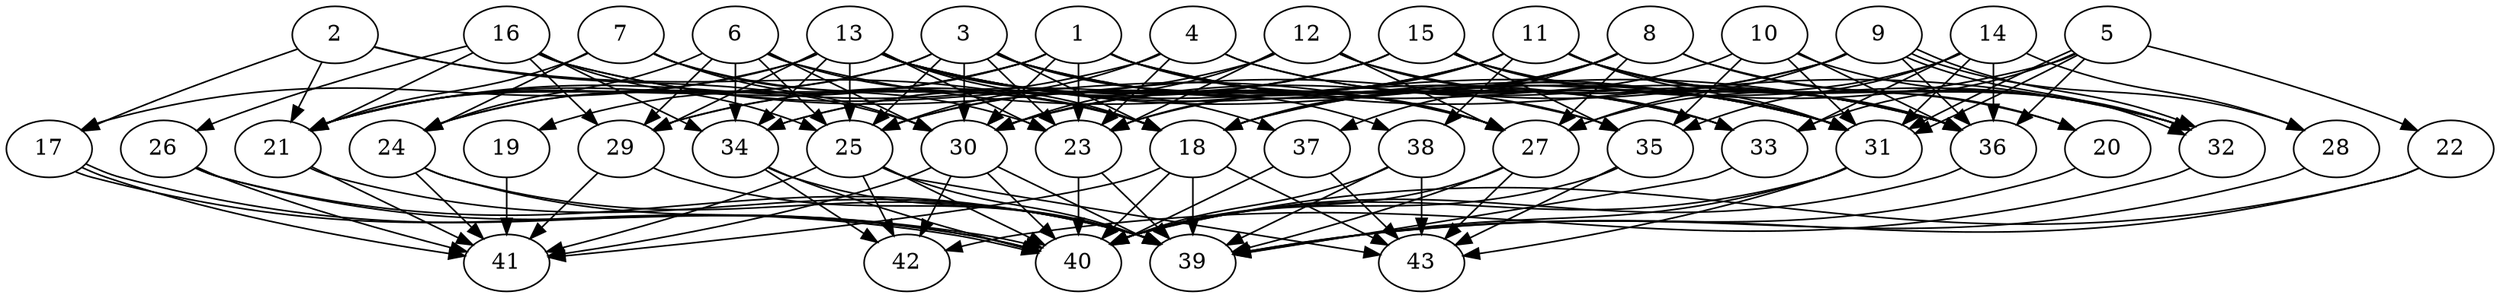 // DAG (tier=3-complex, mode=compute, n=43, ccr=0.488, fat=0.762, density=0.720, regular=0.246, jump=0.238, mindata=1048576, maxdata=16777216)
// DAG automatically generated by daggen at Sun Aug 24 16:33:34 2025
// /home/ermia/Project/Environments/daggen/bin/daggen --dot --ccr 0.488 --fat 0.762 --regular 0.246 --density 0.720 --jump 0.238 --mindata 1048576 --maxdata 16777216 -n 43 
digraph G {
  1 [size="2318416853598208000000", alpha="0.16", expect_size="1159208426799104000000"]
  1 -> 19 [size ="1401364152320000"]
  1 -> 21 [size ="1401364152320000"]
  1 -> 23 [size ="1401364152320000"]
  1 -> 24 [size ="1401364152320000"]
  1 -> 27 [size ="1401364152320000"]
  1 -> 30 [size ="1401364152320000"]
  1 -> 32 [size ="1401364152320000"]
  1 -> 35 [size ="1401364152320000"]
  1 -> 36 [size ="1401364152320000"]
  2 [size="49844667029143456", alpha="0.20", expect_size="24922333514571728"]
  2 -> 17 [size ="77575170818048"]
  2 -> 18 [size ="77575170818048"]
  2 -> 21 [size ="77575170818048"]
  2 -> 30 [size ="77575170818048"]
  3 [size="962879657139966592", alpha="0.10", expect_size="481439828569983296"]
  3 -> 18 [size ="400540093644800"]
  3 -> 21 [size ="400540093644800"]
  3 -> 23 [size ="400540093644800"]
  3 -> 24 [size ="400540093644800"]
  3 -> 25 [size ="400540093644800"]
  3 -> 27 [size ="400540093644800"]
  3 -> 30 [size ="400540093644800"]
  3 -> 31 [size ="400540093644800"]
  3 -> 33 [size ="400540093644800"]
  3 -> 38 [size ="400540093644800"]
  4 [size="60533967681259280", alpha="0.05", expect_size="30266983840629640"]
  4 -> 21 [size ="1239978566746112"]
  4 -> 23 [size ="1239978566746112"]
  4 -> 25 [size ="1239978566746112"]
  4 -> 31 [size ="1239978566746112"]
  4 -> 36 [size ="1239978566746112"]
  5 [size="24235056756279648", alpha="0.16", expect_size="12117528378139824"]
  5 -> 18 [size ="583194852196352"]
  5 -> 22 [size ="583194852196352"]
  5 -> 31 [size ="583194852196352"]
  5 -> 31 [size ="583194852196352"]
  5 -> 33 [size ="583194852196352"]
  5 -> 36 [size ="583194852196352"]
  6 [size="110267743606260032", alpha="0.02", expect_size="55133871803130016"]
  6 -> 18 [size ="47356846276608"]
  6 -> 24 [size ="47356846276608"]
  6 -> 25 [size ="47356846276608"]
  6 -> 29 [size ="47356846276608"]
  6 -> 30 [size ="47356846276608"]
  6 -> 31 [size ="47356846276608"]
  6 -> 34 [size ="47356846276608"]
  7 [size="1005963816577531904000", alpha="0.13", expect_size="502981908288765952000"]
  7 -> 18 [size ="803177549004800"]
  7 -> 21 [size ="803177549004800"]
  7 -> 23 [size ="803177549004800"]
  7 -> 24 [size ="803177549004800"]
  7 -> 30 [size ="803177549004800"]
  8 [size="39909753084893416", alpha="0.16", expect_size="19954876542446708"]
  8 -> 18 [size ="25485002145792"]
  8 -> 20 [size ="25485002145792"]
  8 -> 23 [size ="25485002145792"]
  8 -> 27 [size ="25485002145792"]
  8 -> 30 [size ="25485002145792"]
  8 -> 32 [size ="25485002145792"]
  8 -> 37 [size ="25485002145792"]
  9 [size="64545704579065328", alpha="0.05", expect_size="32272852289532664"]
  9 -> 18 [size ="53313303216128"]
  9 -> 27 [size ="53313303216128"]
  9 -> 28 [size ="53313303216128"]
  9 -> 30 [size ="53313303216128"]
  9 -> 32 [size ="53313303216128"]
  9 -> 32 [size ="53313303216128"]
  9 -> 36 [size ="53313303216128"]
  10 [size="662908864986873856000", alpha="0.17", expect_size="331454432493436928000"]
  10 -> 18 [size ="608217910476800"]
  10 -> 31 [size ="608217910476800"]
  10 -> 32 [size ="608217910476800"]
  10 -> 35 [size ="608217910476800"]
  10 -> 36 [size ="608217910476800"]
  11 [size="81539636332900224", alpha="0.10", expect_size="40769818166450112"]
  11 -> 20 [size ="1364528860233728"]
  11 -> 23 [size ="1364528860233728"]
  11 -> 25 [size ="1364528860233728"]
  11 -> 30 [size ="1364528860233728"]
  11 -> 31 [size ="1364528860233728"]
  11 -> 32 [size ="1364528860233728"]
  11 -> 34 [size ="1364528860233728"]
  11 -> 36 [size ="1364528860233728"]
  11 -> 38 [size ="1364528860233728"]
  12 [size="29915842017109784", alpha="0.03", expect_size="14957921008554892"]
  12 -> 23 [size ="1025382639730688"]
  12 -> 27 [size ="1025382639730688"]
  12 -> 29 [size ="1025382639730688"]
  12 -> 30 [size ="1025382639730688"]
  12 -> 33 [size ="1025382639730688"]
  12 -> 36 [size ="1025382639730688"]
  13 [size="82604668219963712", alpha="0.01", expect_size="41302334109981856"]
  13 -> 17 [size ="2156889165004800"]
  13 -> 18 [size ="2156889165004800"]
  13 -> 21 [size ="2156889165004800"]
  13 -> 23 [size ="2156889165004800"]
  13 -> 25 [size ="2156889165004800"]
  13 -> 27 [size ="2156889165004800"]
  13 -> 29 [size ="2156889165004800"]
  13 -> 31 [size ="2156889165004800"]
  13 -> 33 [size ="2156889165004800"]
  13 -> 34 [size ="2156889165004800"]
  13 -> 36 [size ="2156889165004800"]
  13 -> 37 [size ="2156889165004800"]
  14 [size="342407637331955679232", alpha="0.19", expect_size="171203818665977839616"]
  14 -> 27 [size ="391548546056192"]
  14 -> 28 [size ="391548546056192"]
  14 -> 31 [size ="391548546056192"]
  14 -> 33 [size ="391548546056192"]
  14 -> 35 [size ="391548546056192"]
  14 -> 36 [size ="391548546056192"]
  15 [size="2985028587037963321344", alpha="0.18", expect_size="1492514293518981660672"]
  15 -> 25 [size ="1658526124474368"]
  15 -> 29 [size ="1658526124474368"]
  15 -> 31 [size ="1658526124474368"]
  15 -> 32 [size ="1658526124474368"]
  15 -> 34 [size ="1658526124474368"]
  15 -> 35 [size ="1658526124474368"]
  15 -> 36 [size ="1658526124474368"]
  16 [size="743007814892388352000", alpha="0.12", expect_size="371503907446194176000"]
  16 -> 21 [size ="656274567987200"]
  16 -> 25 [size ="656274567987200"]
  16 -> 26 [size ="656274567987200"]
  16 -> 27 [size ="656274567987200"]
  16 -> 29 [size ="656274567987200"]
  16 -> 34 [size ="656274567987200"]
  16 -> 35 [size ="656274567987200"]
  17 [size="1139128310120711192576", alpha="0.02", expect_size="569564155060355596288"]
  17 -> 40 [size ="872579657105408"]
  17 -> 40 [size ="872579657105408"]
  17 -> 41 [size ="872579657105408"]
  18 [size="2914391681709912", alpha="0.01", expect_size="1457195840854956"]
  18 -> 39 [size ="260255724339200"]
  18 -> 40 [size ="260255724339200"]
  18 -> 41 [size ="260255724339200"]
  18 -> 43 [size ="260255724339200"]
  19 [size="4478521898167332503552", alpha="0.13", expect_size="2239260949083666251776"]
  19 -> 41 [size ="2173600815644672"]
  20 [size="1302337713542131456", alpha="0.13", expect_size="651168856771065728"]
  20 -> 39 [size ="1117705251848192"]
  21 [size="3603072909974382592", alpha="0.04", expect_size="1801536454987191296"]
  21 -> 39 [size ="1630338388328448"]
  21 -> 41 [size ="1630338388328448"]
  22 [size="119643592576362992", alpha="0.16", expect_size="59821796288181496"]
  22 -> 39 [size ="2097314269233152"]
  22 -> 40 [size ="2097314269233152"]
  23 [size="4176827392801332736", alpha="0.07", expect_size="2088413696400666368"]
  23 -> 39 [size ="1679588065280000"]
  23 -> 40 [size ="1679588065280000"]
  24 [size="20771935975830200", alpha="0.12", expect_size="10385967987915100"]
  24 -> 39 [size ="15998426021888"]
  24 -> 40 [size ="15998426021888"]
  24 -> 41 [size ="15998426021888"]
  25 [size="2176137427154894848000", alpha="0.01", expect_size="1088068713577447424000"]
  25 -> 39 [size ="1343427392307200"]
  25 -> 40 [size ="1343427392307200"]
  25 -> 41 [size ="1343427392307200"]
  25 -> 42 [size ="1343427392307200"]
  25 -> 43 [size ="1343427392307200"]
  26 [size="77107487574208448", alpha="0.17", expect_size="38553743787104224"]
  26 -> 39 [size ="1710831108620288"]
  26 -> 40 [size ="1710831108620288"]
  26 -> 41 [size ="1710831108620288"]
  27 [size="4576658553432657408", alpha="0.13", expect_size="2288329276716328704"]
  27 -> 39 [size ="2121524337180672"]
  27 -> 40 [size ="2121524337180672"]
  27 -> 43 [size ="2121524337180672"]
  28 [size="45134516931956680", alpha="0.16", expect_size="22567258465978340"]
  28 -> 39 [size ="2090422625107968"]
  29 [size="3852479523660597559296", alpha="0.18", expect_size="1926239761830298779648"]
  29 -> 39 [size ="1966000148840448"]
  29 -> 41 [size ="1966000148840448"]
  30 [size="35741098425779432", alpha="0.15", expect_size="17870549212889716"]
  30 -> 39 [size ="1923595466964992"]
  30 -> 40 [size ="1923595466964992"]
  30 -> 41 [size ="1923595466964992"]
  30 -> 42 [size ="1923595466964992"]
  31 [size="4454360260884685651968", alpha="0.00", expect_size="2227180130442342825984"]
  31 -> 39 [size ="2165776047931392"]
  31 -> 40 [size ="2165776047931392"]
  31 -> 43 [size ="2165776047931392"]
  32 [size="2863791322929318330368", alpha="0.12", expect_size="1431895661464659165184"]
  32 -> 42 [size ="1613309035937792"]
  33 [size="3672655854149369331712", alpha="0.16", expect_size="1836327927074684665856"]
  33 -> 39 [size ="1904335558541312"]
  34 [size="5369440880470328320", alpha="0.19", expect_size="2684720440235164160"]
  34 -> 39 [size ="2214571574034432"]
  34 -> 40 [size ="2214571574034432"]
  34 -> 42 [size ="2214571574034432"]
  35 [size="450452849195896274944", alpha="0.08", expect_size="225226424597948137472"]
  35 -> 40 [size ="470099236487168"]
  35 -> 43 [size ="470099236487168"]
  36 [size="19983079913794496", alpha="0.05", expect_size="9991539956897248"]
  36 -> 40 [size ="332838163447808"]
  37 [size="4368426442388936851456", alpha="0.18", expect_size="2184213221194468425728"]
  37 -> 40 [size ="2137830843219968"]
  37 -> 43 [size ="2137830843219968"]
  38 [size="1086481400520441088", alpha="0.07", expect_size="543240700260220544"]
  38 -> 39 [size ="419897016320000"]
  38 -> 40 [size ="419897016320000"]
  38 -> 43 [size ="419897016320000"]
  39 [size="165716662250693984256", alpha="0.02", expect_size="82858331125346992128"]
  40 [size="121202302366403984", alpha="0.17", expect_size="60601151183201992"]
  41 [size="240615850331472920576", alpha="0.06", expect_size="120307925165736460288"]
  42 [size="24751672905080766464", alpha="0.11", expect_size="12375836452540383232"]
  43 [size="17710375157856264", alpha="0.13", expect_size="8855187578928132"]
}
